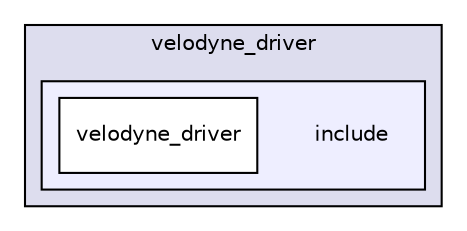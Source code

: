 digraph "modules/drivers/velodyne/velodyne_driver/include" {
  compound=true
  node [ fontsize="10", fontname="Helvetica"];
  edge [ labelfontsize="10", labelfontname="Helvetica"];
  subgraph clusterdir_777320f9082b5c26687a5b05fd0525de {
    graph [ bgcolor="#ddddee", pencolor="black", label="velodyne_driver" fontname="Helvetica", fontsize="10", URL="dir_777320f9082b5c26687a5b05fd0525de.html"]
  subgraph clusterdir_fe456f07c06141889a392df713201449 {
    graph [ bgcolor="#eeeeff", pencolor="black", label="" URL="dir_fe456f07c06141889a392df713201449.html"];
    dir_fe456f07c06141889a392df713201449 [shape=plaintext label="include"];
    dir_c05f5978089f9db342973c72e25cd93e [shape=box label="velodyne_driver" color="black" fillcolor="white" style="filled" URL="dir_c05f5978089f9db342973c72e25cd93e.html"];
  }
  }
}
